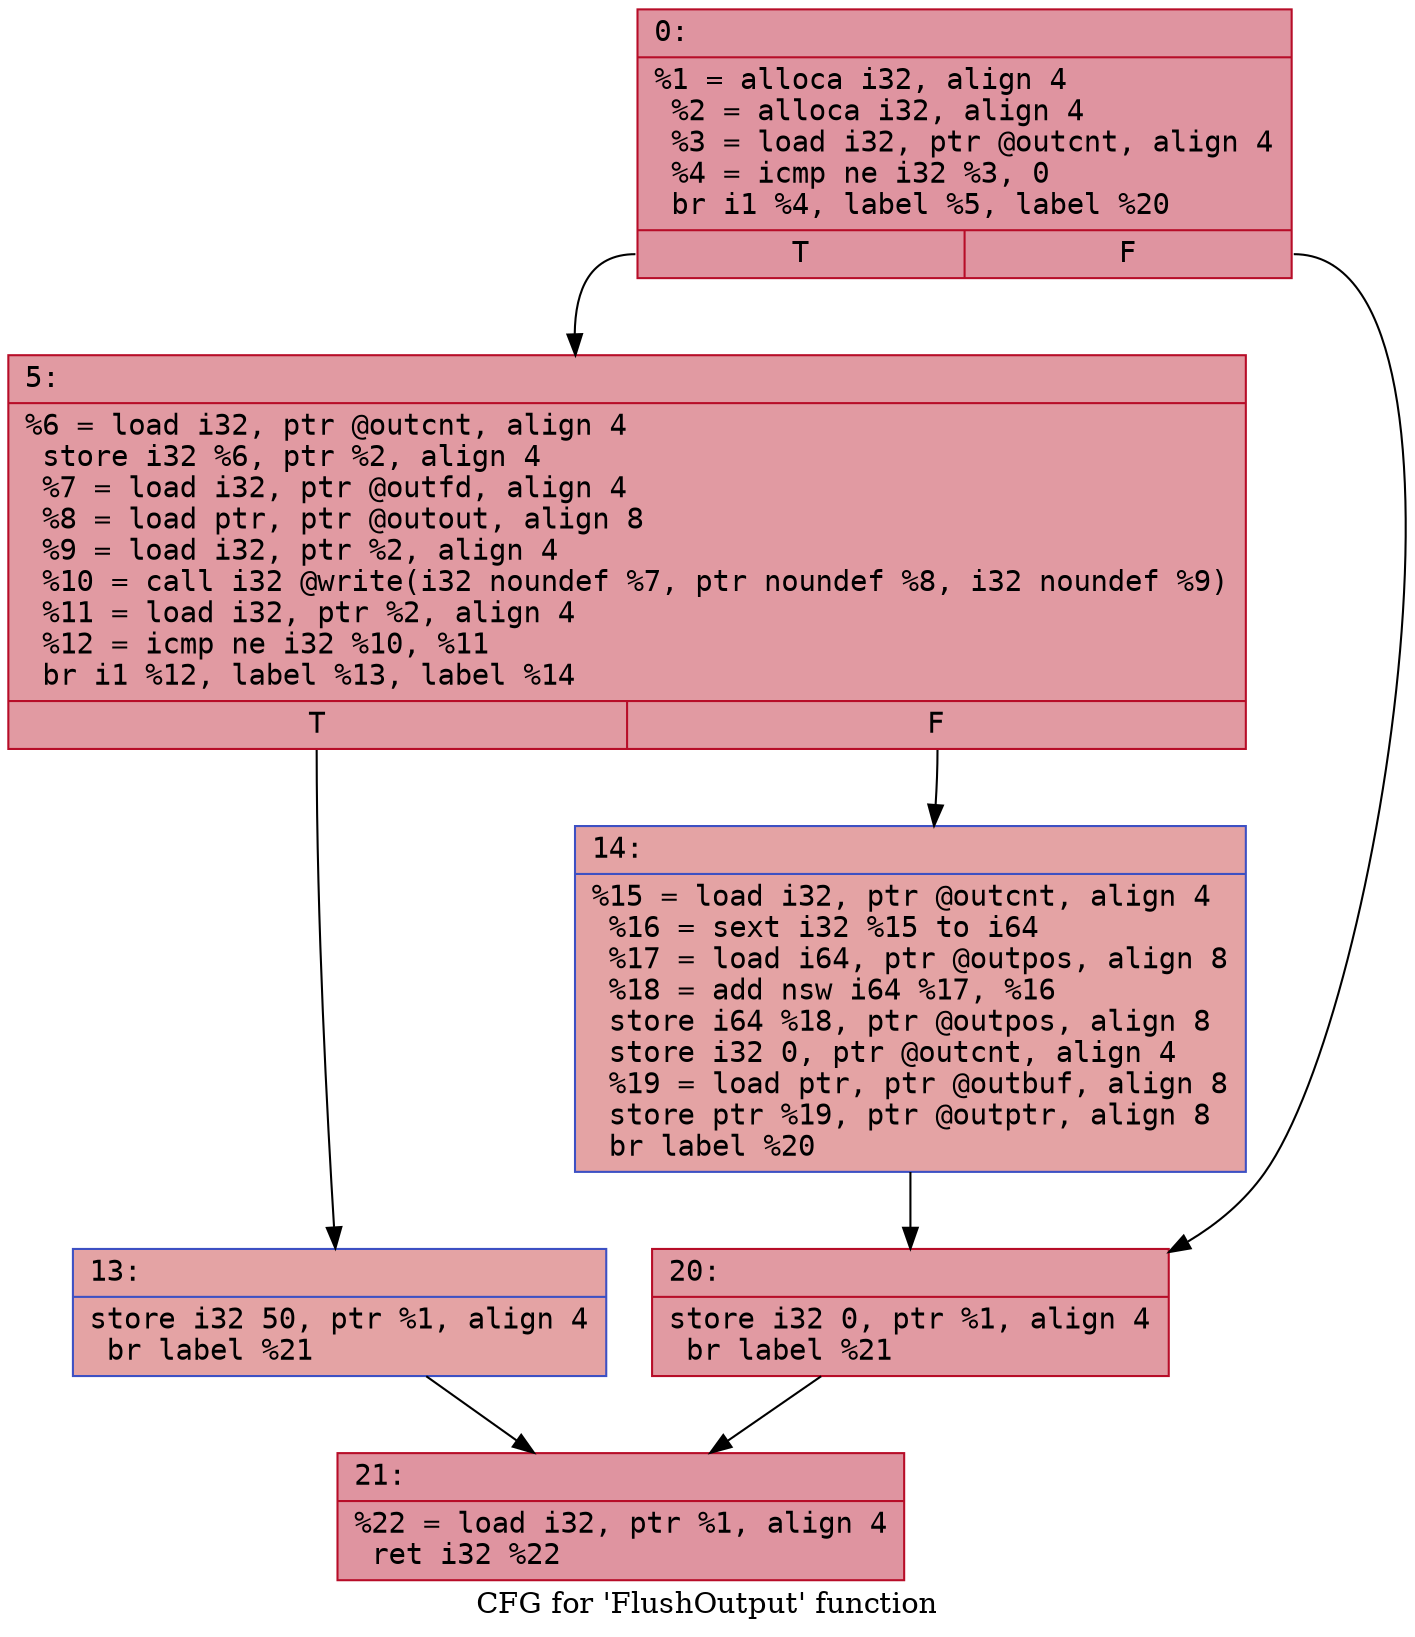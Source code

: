 digraph "CFG for 'FlushOutput' function" {
	label="CFG for 'FlushOutput' function";

	Node0x600002cfe0d0 [shape=record,color="#b70d28ff", style=filled, fillcolor="#b70d2870" fontname="Courier",label="{0:\l|  %1 = alloca i32, align 4\l  %2 = alloca i32, align 4\l  %3 = load i32, ptr @outcnt, align 4\l  %4 = icmp ne i32 %3, 0\l  br i1 %4, label %5, label %20\l|{<s0>T|<s1>F}}"];
	Node0x600002cfe0d0:s0 -> Node0x600002cfe120[tooltip="0 -> 5\nProbability 62.50%" ];
	Node0x600002cfe0d0:s1 -> Node0x600002cfe210[tooltip="0 -> 20\nProbability 37.50%" ];
	Node0x600002cfe120 [shape=record,color="#b70d28ff", style=filled, fillcolor="#bb1b2c70" fontname="Courier",label="{5:\l|  %6 = load i32, ptr @outcnt, align 4\l  store i32 %6, ptr %2, align 4\l  %7 = load i32, ptr @outfd, align 4\l  %8 = load ptr, ptr @outout, align 8\l  %9 = load i32, ptr %2, align 4\l  %10 = call i32 @write(i32 noundef %7, ptr noundef %8, i32 noundef %9)\l  %11 = load i32, ptr %2, align 4\l  %12 = icmp ne i32 %10, %11\l  br i1 %12, label %13, label %14\l|{<s0>T|<s1>F}}"];
	Node0x600002cfe120:s0 -> Node0x600002cfe170[tooltip="5 -> 13\nProbability 50.00%" ];
	Node0x600002cfe120:s1 -> Node0x600002cfe1c0[tooltip="5 -> 14\nProbability 50.00%" ];
	Node0x600002cfe170 [shape=record,color="#3d50c3ff", style=filled, fillcolor="#c32e3170" fontname="Courier",label="{13:\l|  store i32 50, ptr %1, align 4\l  br label %21\l}"];
	Node0x600002cfe170 -> Node0x600002cfe260[tooltip="13 -> 21\nProbability 100.00%" ];
	Node0x600002cfe1c0 [shape=record,color="#3d50c3ff", style=filled, fillcolor="#c32e3170" fontname="Courier",label="{14:\l|  %15 = load i32, ptr @outcnt, align 4\l  %16 = sext i32 %15 to i64\l  %17 = load i64, ptr @outpos, align 8\l  %18 = add nsw i64 %17, %16\l  store i64 %18, ptr @outpos, align 8\l  store i32 0, ptr @outcnt, align 4\l  %19 = load ptr, ptr @outbuf, align 8\l  store ptr %19, ptr @outptr, align 8\l  br label %20\l}"];
	Node0x600002cfe1c0 -> Node0x600002cfe210[tooltip="14 -> 20\nProbability 100.00%" ];
	Node0x600002cfe210 [shape=record,color="#b70d28ff", style=filled, fillcolor="#bb1b2c70" fontname="Courier",label="{20:\l|  store i32 0, ptr %1, align 4\l  br label %21\l}"];
	Node0x600002cfe210 -> Node0x600002cfe260[tooltip="20 -> 21\nProbability 100.00%" ];
	Node0x600002cfe260 [shape=record,color="#b70d28ff", style=filled, fillcolor="#b70d2870" fontname="Courier",label="{21:\l|  %22 = load i32, ptr %1, align 4\l  ret i32 %22\l}"];
}
